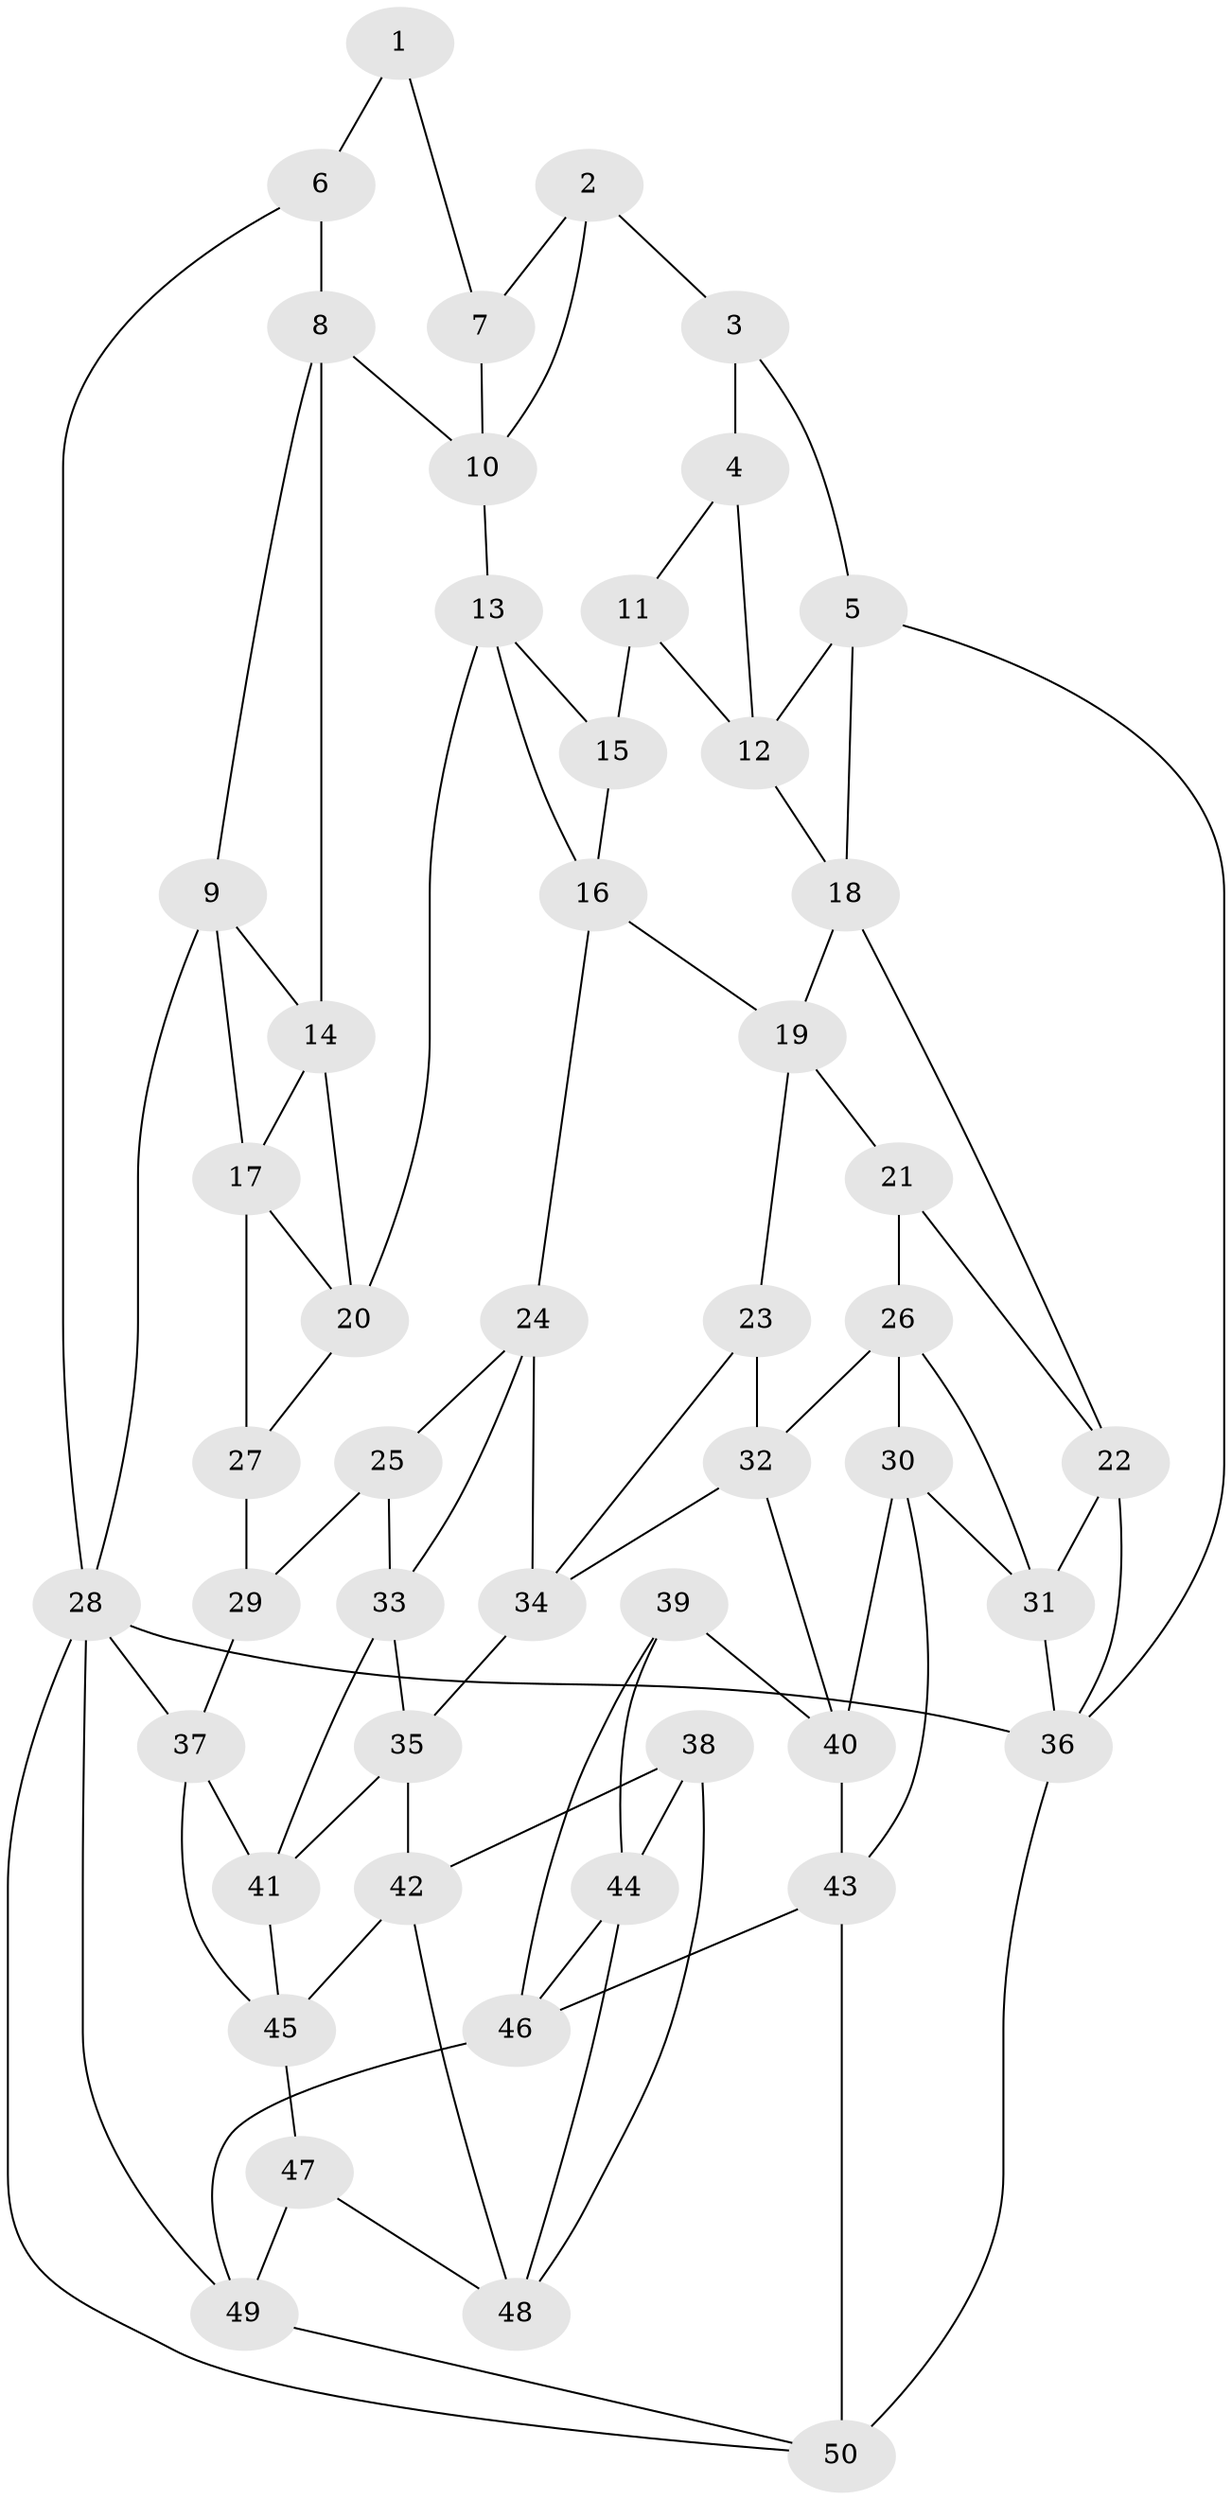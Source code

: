 // original degree distribution, {4: 0.1919191919191919, 6: 0.18181818181818182, 5: 0.5959595959595959, 3: 0.030303030303030304}
// Generated by graph-tools (version 1.1) at 2025/03/03/09/25 03:03:27]
// undirected, 50 vertices, 93 edges
graph export_dot {
graph [start="1"]
  node [color=gray90,style=filled];
  1;
  2;
  3;
  4;
  5;
  6;
  7;
  8;
  9;
  10;
  11;
  12;
  13;
  14;
  15;
  16;
  17;
  18;
  19;
  20;
  21;
  22;
  23;
  24;
  25;
  26;
  27;
  28;
  29;
  30;
  31;
  32;
  33;
  34;
  35;
  36;
  37;
  38;
  39;
  40;
  41;
  42;
  43;
  44;
  45;
  46;
  47;
  48;
  49;
  50;
  1 -- 6 [weight=1.0];
  1 -- 7 [weight=1.0];
  2 -- 3 [weight=1.0];
  2 -- 7 [weight=1.0];
  2 -- 10 [weight=1.0];
  3 -- 4 [weight=1.0];
  3 -- 5 [weight=1.0];
  4 -- 11 [weight=1.0];
  4 -- 12 [weight=1.0];
  5 -- 12 [weight=1.0];
  5 -- 18 [weight=1.0];
  5 -- 36 [weight=1.0];
  6 -- 8 [weight=1.0];
  6 -- 28 [weight=1.0];
  7 -- 10 [weight=1.0];
  8 -- 9 [weight=1.0];
  8 -- 10 [weight=1.0];
  8 -- 14 [weight=1.0];
  9 -- 14 [weight=1.0];
  9 -- 17 [weight=1.0];
  9 -- 28 [weight=1.0];
  10 -- 13 [weight=1.0];
  11 -- 12 [weight=1.0];
  11 -- 15 [weight=2.0];
  12 -- 18 [weight=1.0];
  13 -- 15 [weight=1.0];
  13 -- 16 [weight=1.0];
  13 -- 20 [weight=1.0];
  14 -- 17 [weight=1.0];
  14 -- 20 [weight=1.0];
  15 -- 16 [weight=1.0];
  16 -- 19 [weight=1.0];
  16 -- 24 [weight=1.0];
  17 -- 20 [weight=1.0];
  17 -- 27 [weight=1.0];
  18 -- 19 [weight=1.0];
  18 -- 22 [weight=1.0];
  19 -- 21 [weight=1.0];
  19 -- 23 [weight=1.0];
  20 -- 27 [weight=1.0];
  21 -- 22 [weight=1.0];
  21 -- 26 [weight=1.0];
  22 -- 31 [weight=1.0];
  22 -- 36 [weight=1.0];
  23 -- 32 [weight=1.0];
  23 -- 34 [weight=1.0];
  24 -- 25 [weight=1.0];
  24 -- 33 [weight=1.0];
  24 -- 34 [weight=1.0];
  25 -- 29 [weight=1.0];
  25 -- 33 [weight=1.0];
  26 -- 30 [weight=1.0];
  26 -- 31 [weight=1.0];
  26 -- 32 [weight=1.0];
  27 -- 29 [weight=2.0];
  28 -- 36 [weight=1.0];
  28 -- 37 [weight=1.0];
  28 -- 49 [weight=1.0];
  28 -- 50 [weight=1.0];
  29 -- 37 [weight=1.0];
  30 -- 31 [weight=1.0];
  30 -- 40 [weight=1.0];
  30 -- 43 [weight=1.0];
  31 -- 36 [weight=1.0];
  32 -- 34 [weight=1.0];
  32 -- 40 [weight=1.0];
  33 -- 35 [weight=1.0];
  33 -- 41 [weight=1.0];
  34 -- 35 [weight=1.0];
  35 -- 41 [weight=1.0];
  35 -- 42 [weight=1.0];
  36 -- 50 [weight=2.0];
  37 -- 41 [weight=1.0];
  37 -- 45 [weight=1.0];
  38 -- 42 [weight=1.0];
  38 -- 44 [weight=1.0];
  38 -- 48 [weight=1.0];
  39 -- 40 [weight=1.0];
  39 -- 44 [weight=1.0];
  39 -- 46 [weight=1.0];
  40 -- 43 [weight=1.0];
  41 -- 45 [weight=1.0];
  42 -- 45 [weight=1.0];
  42 -- 48 [weight=1.0];
  43 -- 46 [weight=1.0];
  43 -- 50 [weight=1.0];
  44 -- 46 [weight=1.0];
  44 -- 48 [weight=1.0];
  45 -- 47 [weight=1.0];
  46 -- 49 [weight=1.0];
  47 -- 48 [weight=1.0];
  47 -- 49 [weight=1.0];
  49 -- 50 [weight=1.0];
}
